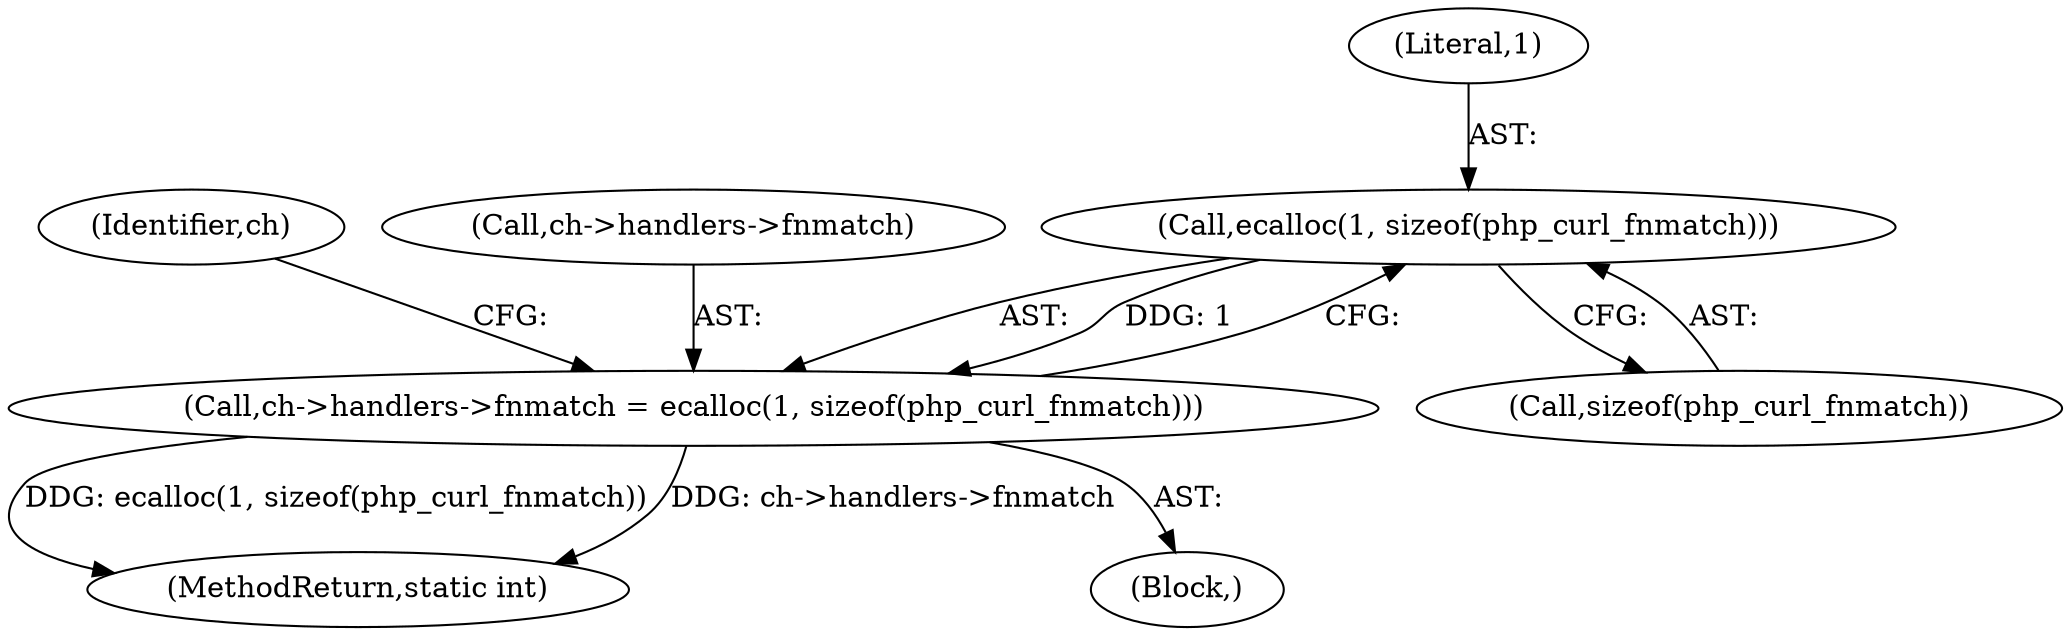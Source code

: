 digraph "0_php_124fb22a13fafa3648e4e15b4f207c7096d8155e@API" {
"1001859" [label="(Call,ecalloc(1, sizeof(php_curl_fnmatch)))"];
"1001853" [label="(Call,ch->handlers->fnmatch = ecalloc(1, sizeof(php_curl_fnmatch)))"];
"1001853" [label="(Call,ch->handlers->fnmatch = ecalloc(1, sizeof(php_curl_fnmatch)))"];
"1001898" [label="(Identifier,ch)"];
"1001861" [label="(Call,sizeof(php_curl_fnmatch))"];
"1001859" [label="(Call,ecalloc(1, sizeof(php_curl_fnmatch)))"];
"1001854" [label="(Call,ch->handlers->fnmatch)"];
"1001927" [label="(MethodReturn,static int)"];
"1001860" [label="(Literal,1)"];
"1001852" [label="(Block,)"];
"1001859" -> "1001853"  [label="AST: "];
"1001859" -> "1001861"  [label="CFG: "];
"1001860" -> "1001859"  [label="AST: "];
"1001861" -> "1001859"  [label="AST: "];
"1001853" -> "1001859"  [label="CFG: "];
"1001859" -> "1001853"  [label="DDG: 1"];
"1001853" -> "1001852"  [label="AST: "];
"1001854" -> "1001853"  [label="AST: "];
"1001898" -> "1001853"  [label="CFG: "];
"1001853" -> "1001927"  [label="DDG: ecalloc(1, sizeof(php_curl_fnmatch))"];
"1001853" -> "1001927"  [label="DDG: ch->handlers->fnmatch"];
}

